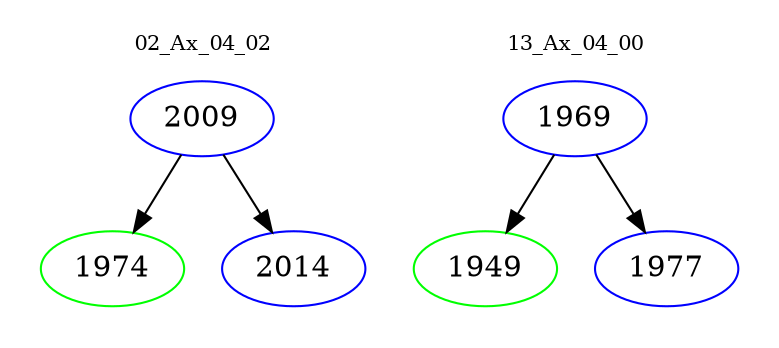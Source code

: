 digraph{
subgraph cluster_0 {
color = white
label = "02_Ax_04_02";
fontsize=10;
T0_2009 [label="2009", color="blue"]
T0_2009 -> T0_1974 [color="black"]
T0_1974 [label="1974", color="green"]
T0_2009 -> T0_2014 [color="black"]
T0_2014 [label="2014", color="blue"]
}
subgraph cluster_1 {
color = white
label = "13_Ax_04_00";
fontsize=10;
T1_1969 [label="1969", color="blue"]
T1_1969 -> T1_1949 [color="black"]
T1_1949 [label="1949", color="green"]
T1_1969 -> T1_1977 [color="black"]
T1_1977 [label="1977", color="blue"]
}
}
